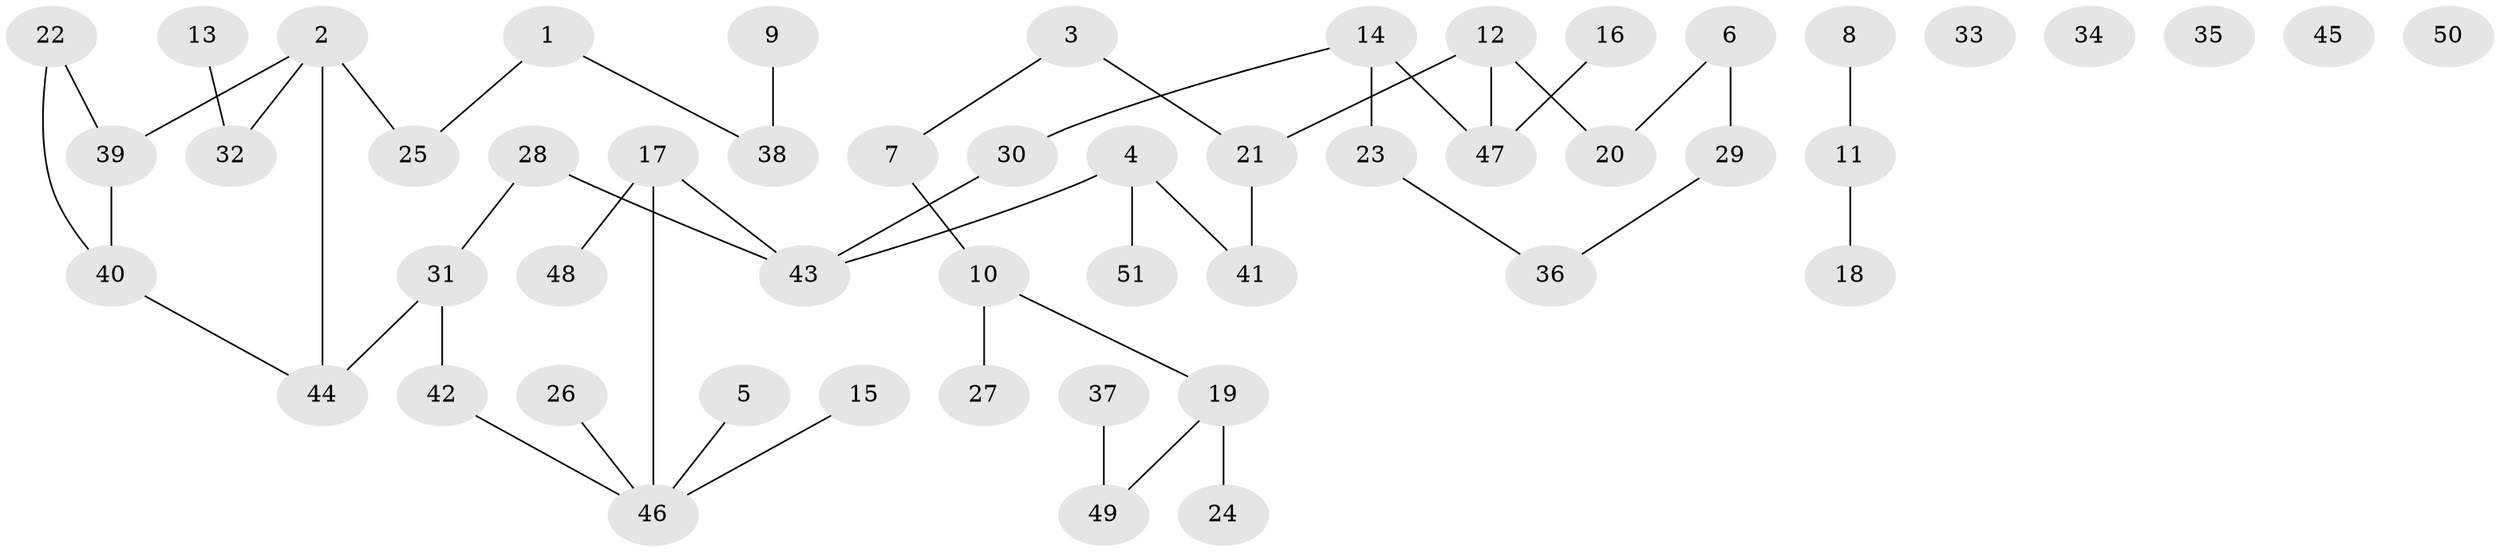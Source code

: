 // Generated by graph-tools (version 1.1) at 2025/25/03/09/25 03:25:15]
// undirected, 51 vertices, 49 edges
graph export_dot {
graph [start="1"]
  node [color=gray90,style=filled];
  1;
  2;
  3;
  4;
  5;
  6;
  7;
  8;
  9;
  10;
  11;
  12;
  13;
  14;
  15;
  16;
  17;
  18;
  19;
  20;
  21;
  22;
  23;
  24;
  25;
  26;
  27;
  28;
  29;
  30;
  31;
  32;
  33;
  34;
  35;
  36;
  37;
  38;
  39;
  40;
  41;
  42;
  43;
  44;
  45;
  46;
  47;
  48;
  49;
  50;
  51;
  1 -- 25;
  1 -- 38;
  2 -- 25;
  2 -- 32;
  2 -- 39;
  2 -- 44;
  3 -- 7;
  3 -- 21;
  4 -- 41;
  4 -- 43;
  4 -- 51;
  5 -- 46;
  6 -- 20;
  6 -- 29;
  7 -- 10;
  8 -- 11;
  9 -- 38;
  10 -- 19;
  10 -- 27;
  11 -- 18;
  12 -- 20;
  12 -- 21;
  12 -- 47;
  13 -- 32;
  14 -- 23;
  14 -- 30;
  14 -- 47;
  15 -- 46;
  16 -- 47;
  17 -- 43;
  17 -- 46;
  17 -- 48;
  19 -- 24;
  19 -- 49;
  21 -- 41;
  22 -- 39;
  22 -- 40;
  23 -- 36;
  26 -- 46;
  28 -- 31;
  28 -- 43;
  29 -- 36;
  30 -- 43;
  31 -- 42;
  31 -- 44;
  37 -- 49;
  39 -- 40;
  40 -- 44;
  42 -- 46;
}
